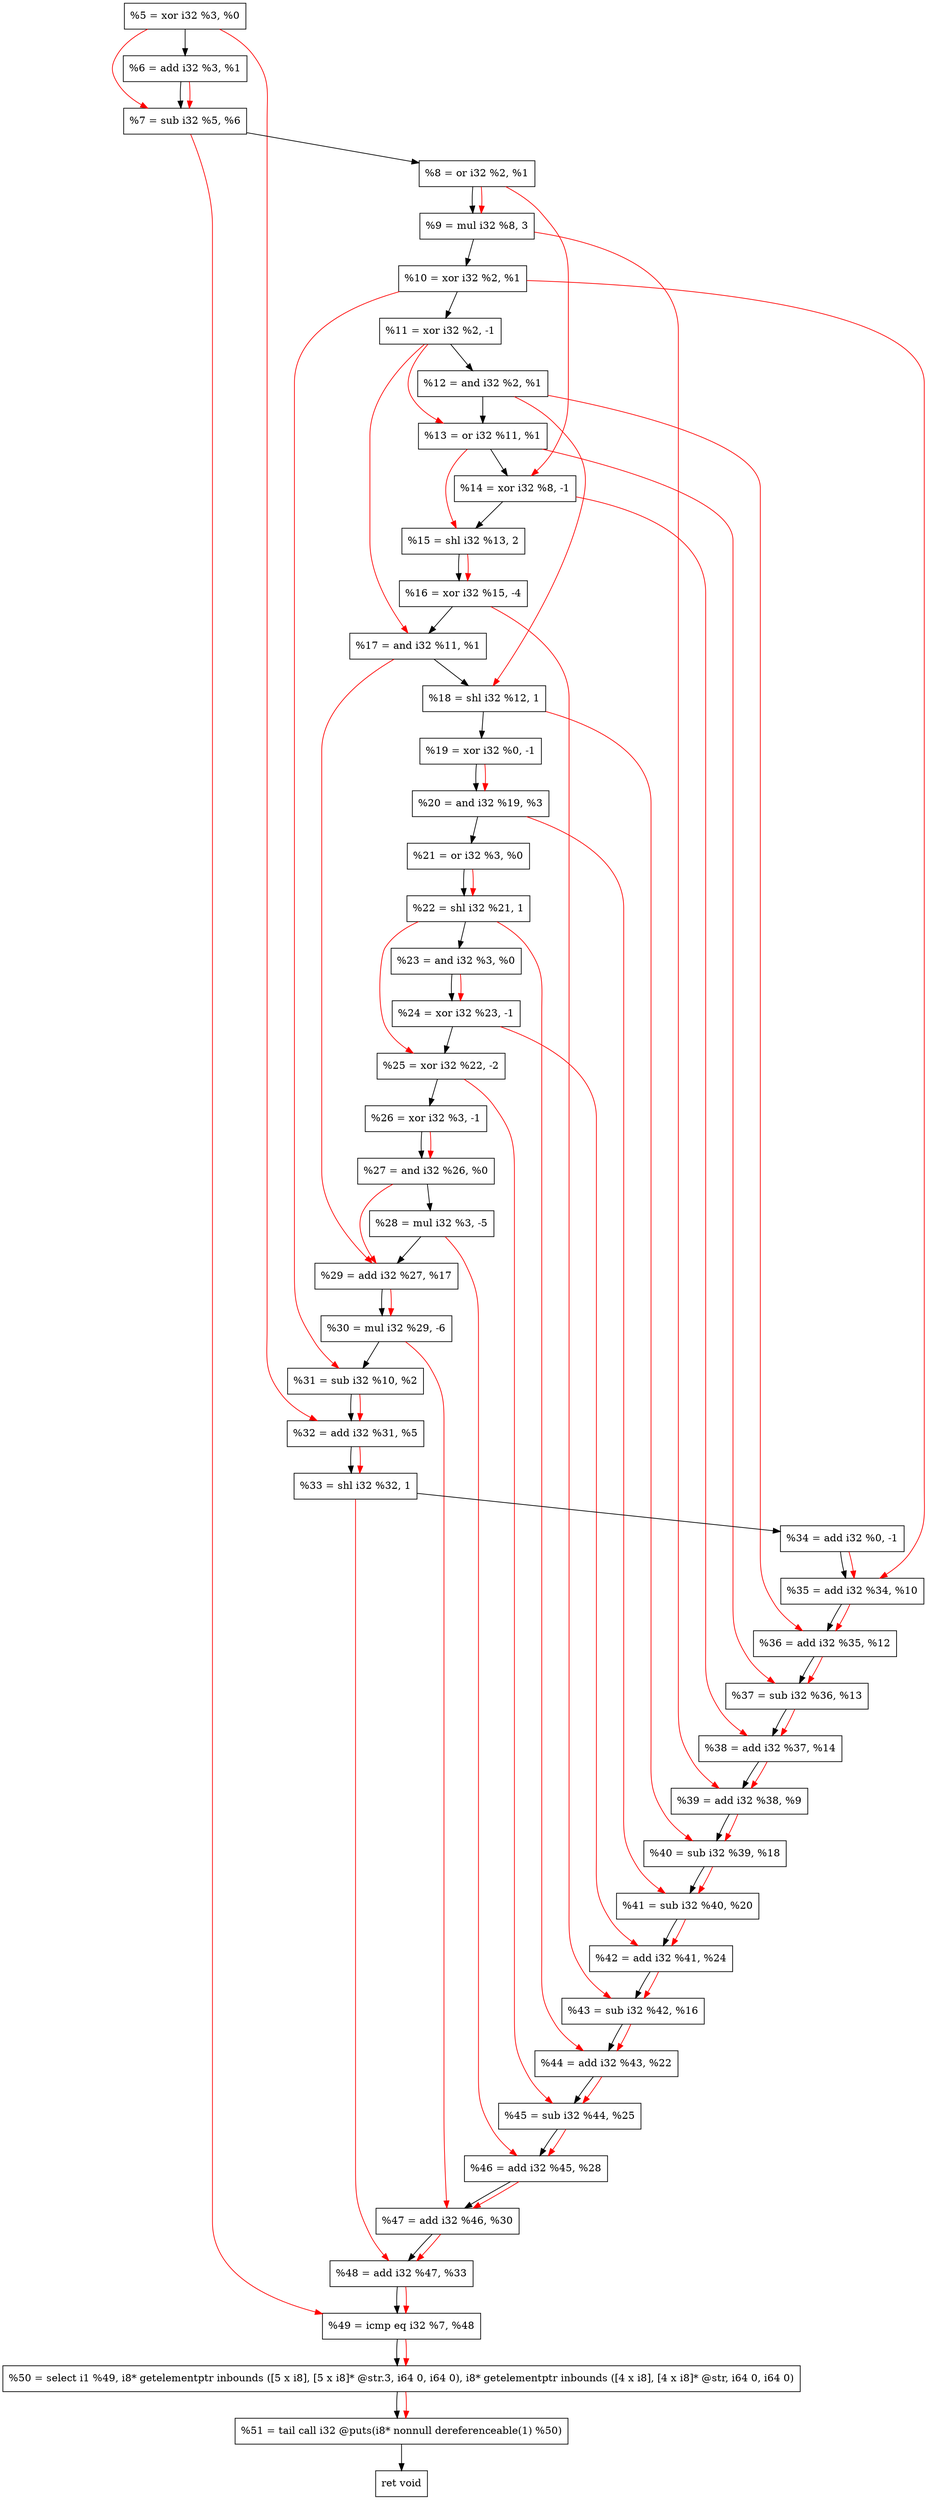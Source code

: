 digraph "DFG for'crackme' function" {
	Node0x1388710[shape=record, label="  %5 = xor i32 %3, %0"];
	Node0x1388780[shape=record, label="  %6 = add i32 %3, %1"];
	Node0x13887f0[shape=record, label="  %7 = sub i32 %5, %6"];
	Node0x1388860[shape=record, label="  %8 = or i32 %2, %1"];
	Node0x1388ee0[shape=record, label="  %9 = mul i32 %8, 3"];
	Node0x1388f50[shape=record, label="  %10 = xor i32 %2, %1"];
	Node0x1388ff0[shape=record, label="  %11 = xor i32 %2, -1"];
	Node0x1389060[shape=record, label="  %12 = and i32 %2, %1"];
	Node0x13890d0[shape=record, label="  %13 = or i32 %11, %1"];
	Node0x1389140[shape=record, label="  %14 = xor i32 %8, -1"];
	Node0x13891e0[shape=record, label="  %15 = shl i32 %13, 2"];
	Node0x1389280[shape=record, label="  %16 = xor i32 %15, -4"];
	Node0x13892f0[shape=record, label="  %17 = and i32 %11, %1"];
	Node0x1389390[shape=record, label="  %18 = shl i32 %12, 1"];
	Node0x1389400[shape=record, label="  %19 = xor i32 %0, -1"];
	Node0x1389470[shape=record, label="  %20 = and i32 %19, %3"];
	Node0x13894e0[shape=record, label="  %21 = or i32 %3, %0"];
	Node0x1389550[shape=record, label="  %22 = shl i32 %21, 1"];
	Node0x13895c0[shape=record, label="  %23 = and i32 %3, %0"];
	Node0x1389630[shape=record, label="  %24 = xor i32 %23, -1"];
	Node0x13896d0[shape=record, label="  %25 = xor i32 %22, -2"];
	Node0x1389740[shape=record, label="  %26 = xor i32 %3, -1"];
	Node0x13897b0[shape=record, label="  %27 = and i32 %26, %0"];
	Node0x1389850[shape=record, label="  %28 = mul i32 %3, -5"];
	Node0x13898c0[shape=record, label="  %29 = add i32 %27, %17"];
	Node0x1389960[shape=record, label="  %30 = mul i32 %29, -6"];
	Node0x13899d0[shape=record, label="  %31 = sub i32 %10, %2"];
	Node0x1389a40[shape=record, label="  %32 = add i32 %31, %5"];
	Node0x1389cc0[shape=record, label="  %33 = shl i32 %32, 1"];
	Node0x1389d30[shape=record, label="  %34 = add i32 %0, -1"];
	Node0x1389da0[shape=record, label="  %35 = add i32 %34, %10"];
	Node0x1389e10[shape=record, label="  %36 = add i32 %35, %12"];
	Node0x1389e80[shape=record, label="  %37 = sub i32 %36, %13"];
	Node0x1389ef0[shape=record, label="  %38 = add i32 %37, %14"];
	Node0x1389f60[shape=record, label="  %39 = add i32 %38, %9"];
	Node0x1389fd0[shape=record, label="  %40 = sub i32 %39, %18"];
	Node0x138a040[shape=record, label="  %41 = sub i32 %40, %20"];
	Node0x138a0b0[shape=record, label="  %42 = add i32 %41, %24"];
	Node0x138a120[shape=record, label="  %43 = sub i32 %42, %16"];
	Node0x138a190[shape=record, label="  %44 = add i32 %43, %22"];
	Node0x138a200[shape=record, label="  %45 = sub i32 %44, %25"];
	Node0x138a270[shape=record, label="  %46 = add i32 %45, %28"];
	Node0x138a2e0[shape=record, label="  %47 = add i32 %46, %30"];
	Node0x138a350[shape=record, label="  %48 = add i32 %47, %33"];
	Node0x138a3c0[shape=record, label="  %49 = icmp eq i32 %7, %48"];
	Node0x1329268[shape=record, label="  %50 = select i1 %49, i8* getelementptr inbounds ([5 x i8], [5 x i8]* @str.3, i64 0, i64 0), i8* getelementptr inbounds ([4 x i8], [4 x i8]* @str, i64 0, i64 0)"];
	Node0x138a860[shape=record, label="  %51 = tail call i32 @puts(i8* nonnull dereferenceable(1) %50)"];
	Node0x138a8b0[shape=record, label="  ret void"];
	Node0x1388710 -> Node0x1388780;
	Node0x1388780 -> Node0x13887f0;
	Node0x13887f0 -> Node0x1388860;
	Node0x1388860 -> Node0x1388ee0;
	Node0x1388ee0 -> Node0x1388f50;
	Node0x1388f50 -> Node0x1388ff0;
	Node0x1388ff0 -> Node0x1389060;
	Node0x1389060 -> Node0x13890d0;
	Node0x13890d0 -> Node0x1389140;
	Node0x1389140 -> Node0x13891e0;
	Node0x13891e0 -> Node0x1389280;
	Node0x1389280 -> Node0x13892f0;
	Node0x13892f0 -> Node0x1389390;
	Node0x1389390 -> Node0x1389400;
	Node0x1389400 -> Node0x1389470;
	Node0x1389470 -> Node0x13894e0;
	Node0x13894e0 -> Node0x1389550;
	Node0x1389550 -> Node0x13895c0;
	Node0x13895c0 -> Node0x1389630;
	Node0x1389630 -> Node0x13896d0;
	Node0x13896d0 -> Node0x1389740;
	Node0x1389740 -> Node0x13897b0;
	Node0x13897b0 -> Node0x1389850;
	Node0x1389850 -> Node0x13898c0;
	Node0x13898c0 -> Node0x1389960;
	Node0x1389960 -> Node0x13899d0;
	Node0x13899d0 -> Node0x1389a40;
	Node0x1389a40 -> Node0x1389cc0;
	Node0x1389cc0 -> Node0x1389d30;
	Node0x1389d30 -> Node0x1389da0;
	Node0x1389da0 -> Node0x1389e10;
	Node0x1389e10 -> Node0x1389e80;
	Node0x1389e80 -> Node0x1389ef0;
	Node0x1389ef0 -> Node0x1389f60;
	Node0x1389f60 -> Node0x1389fd0;
	Node0x1389fd0 -> Node0x138a040;
	Node0x138a040 -> Node0x138a0b0;
	Node0x138a0b0 -> Node0x138a120;
	Node0x138a120 -> Node0x138a190;
	Node0x138a190 -> Node0x138a200;
	Node0x138a200 -> Node0x138a270;
	Node0x138a270 -> Node0x138a2e0;
	Node0x138a2e0 -> Node0x138a350;
	Node0x138a350 -> Node0x138a3c0;
	Node0x138a3c0 -> Node0x1329268;
	Node0x1329268 -> Node0x138a860;
	Node0x138a860 -> Node0x138a8b0;
edge [color=red]
	Node0x1388710 -> Node0x13887f0;
	Node0x1388780 -> Node0x13887f0;
	Node0x1388860 -> Node0x1388ee0;
	Node0x1388ff0 -> Node0x13890d0;
	Node0x1388860 -> Node0x1389140;
	Node0x13890d0 -> Node0x13891e0;
	Node0x13891e0 -> Node0x1389280;
	Node0x1388ff0 -> Node0x13892f0;
	Node0x1389060 -> Node0x1389390;
	Node0x1389400 -> Node0x1389470;
	Node0x13894e0 -> Node0x1389550;
	Node0x13895c0 -> Node0x1389630;
	Node0x1389550 -> Node0x13896d0;
	Node0x1389740 -> Node0x13897b0;
	Node0x13897b0 -> Node0x13898c0;
	Node0x13892f0 -> Node0x13898c0;
	Node0x13898c0 -> Node0x1389960;
	Node0x1388f50 -> Node0x13899d0;
	Node0x13899d0 -> Node0x1389a40;
	Node0x1388710 -> Node0x1389a40;
	Node0x1389a40 -> Node0x1389cc0;
	Node0x1389d30 -> Node0x1389da0;
	Node0x1388f50 -> Node0x1389da0;
	Node0x1389da0 -> Node0x1389e10;
	Node0x1389060 -> Node0x1389e10;
	Node0x1389e10 -> Node0x1389e80;
	Node0x13890d0 -> Node0x1389e80;
	Node0x1389e80 -> Node0x1389ef0;
	Node0x1389140 -> Node0x1389ef0;
	Node0x1389ef0 -> Node0x1389f60;
	Node0x1388ee0 -> Node0x1389f60;
	Node0x1389f60 -> Node0x1389fd0;
	Node0x1389390 -> Node0x1389fd0;
	Node0x1389fd0 -> Node0x138a040;
	Node0x1389470 -> Node0x138a040;
	Node0x138a040 -> Node0x138a0b0;
	Node0x1389630 -> Node0x138a0b0;
	Node0x138a0b0 -> Node0x138a120;
	Node0x1389280 -> Node0x138a120;
	Node0x138a120 -> Node0x138a190;
	Node0x1389550 -> Node0x138a190;
	Node0x138a190 -> Node0x138a200;
	Node0x13896d0 -> Node0x138a200;
	Node0x138a200 -> Node0x138a270;
	Node0x1389850 -> Node0x138a270;
	Node0x138a270 -> Node0x138a2e0;
	Node0x1389960 -> Node0x138a2e0;
	Node0x138a2e0 -> Node0x138a350;
	Node0x1389cc0 -> Node0x138a350;
	Node0x13887f0 -> Node0x138a3c0;
	Node0x138a350 -> Node0x138a3c0;
	Node0x138a3c0 -> Node0x1329268;
	Node0x1329268 -> Node0x138a860;
}
